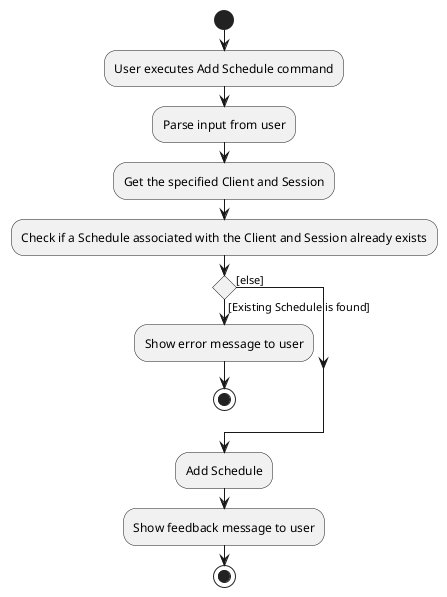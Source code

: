 @startuml
start
:User executes Add Schedule command;
:Parse input from user;
:Get the specified Client and Session;
:Check if a Schedule associated with the Client and Session already exists;

' Since the beta syntax does not support placing the condition outside the
' diamond we place it as the true branch instead.

if () then ([Existing Schedule is found])
    :Show error message to user;
    stop
else([else])
endif
:Add Schedule;
:Show feedback message to user;
stop
@enduml
